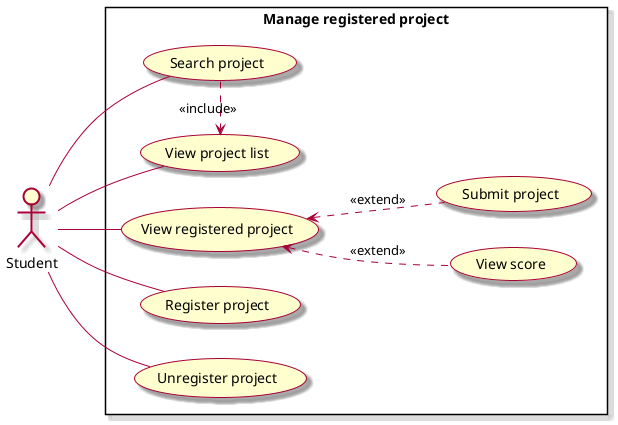 @startuml ManageAnnouncement

skin rose
left to right direction

actor "Student" as s

rectangle "Manage registered project" {
    usecase "View project list" as ViewProjectList
    usecase "Search project" as SearchProject
    usecase "View registered project" as ViewRegisteredProject
    usecase "View score" as ViewScore
    usecase "Submit project" as SubmitProject
    usecase "Register project" as RegisterProject
    usecase "Unregister project" as UnregisterProject
}

s -- ViewProjectList
s -- SearchProject
s -- RegisterProject
s -- UnregisterProject
s -- ViewRegisteredProject 

SearchProject .> ViewProjectList: <<include>> 
ViewRegisteredProject <.. ViewScore: <<extend>>
ViewRegisteredProject <.. SubmitProject: <<extend>>
@enduml